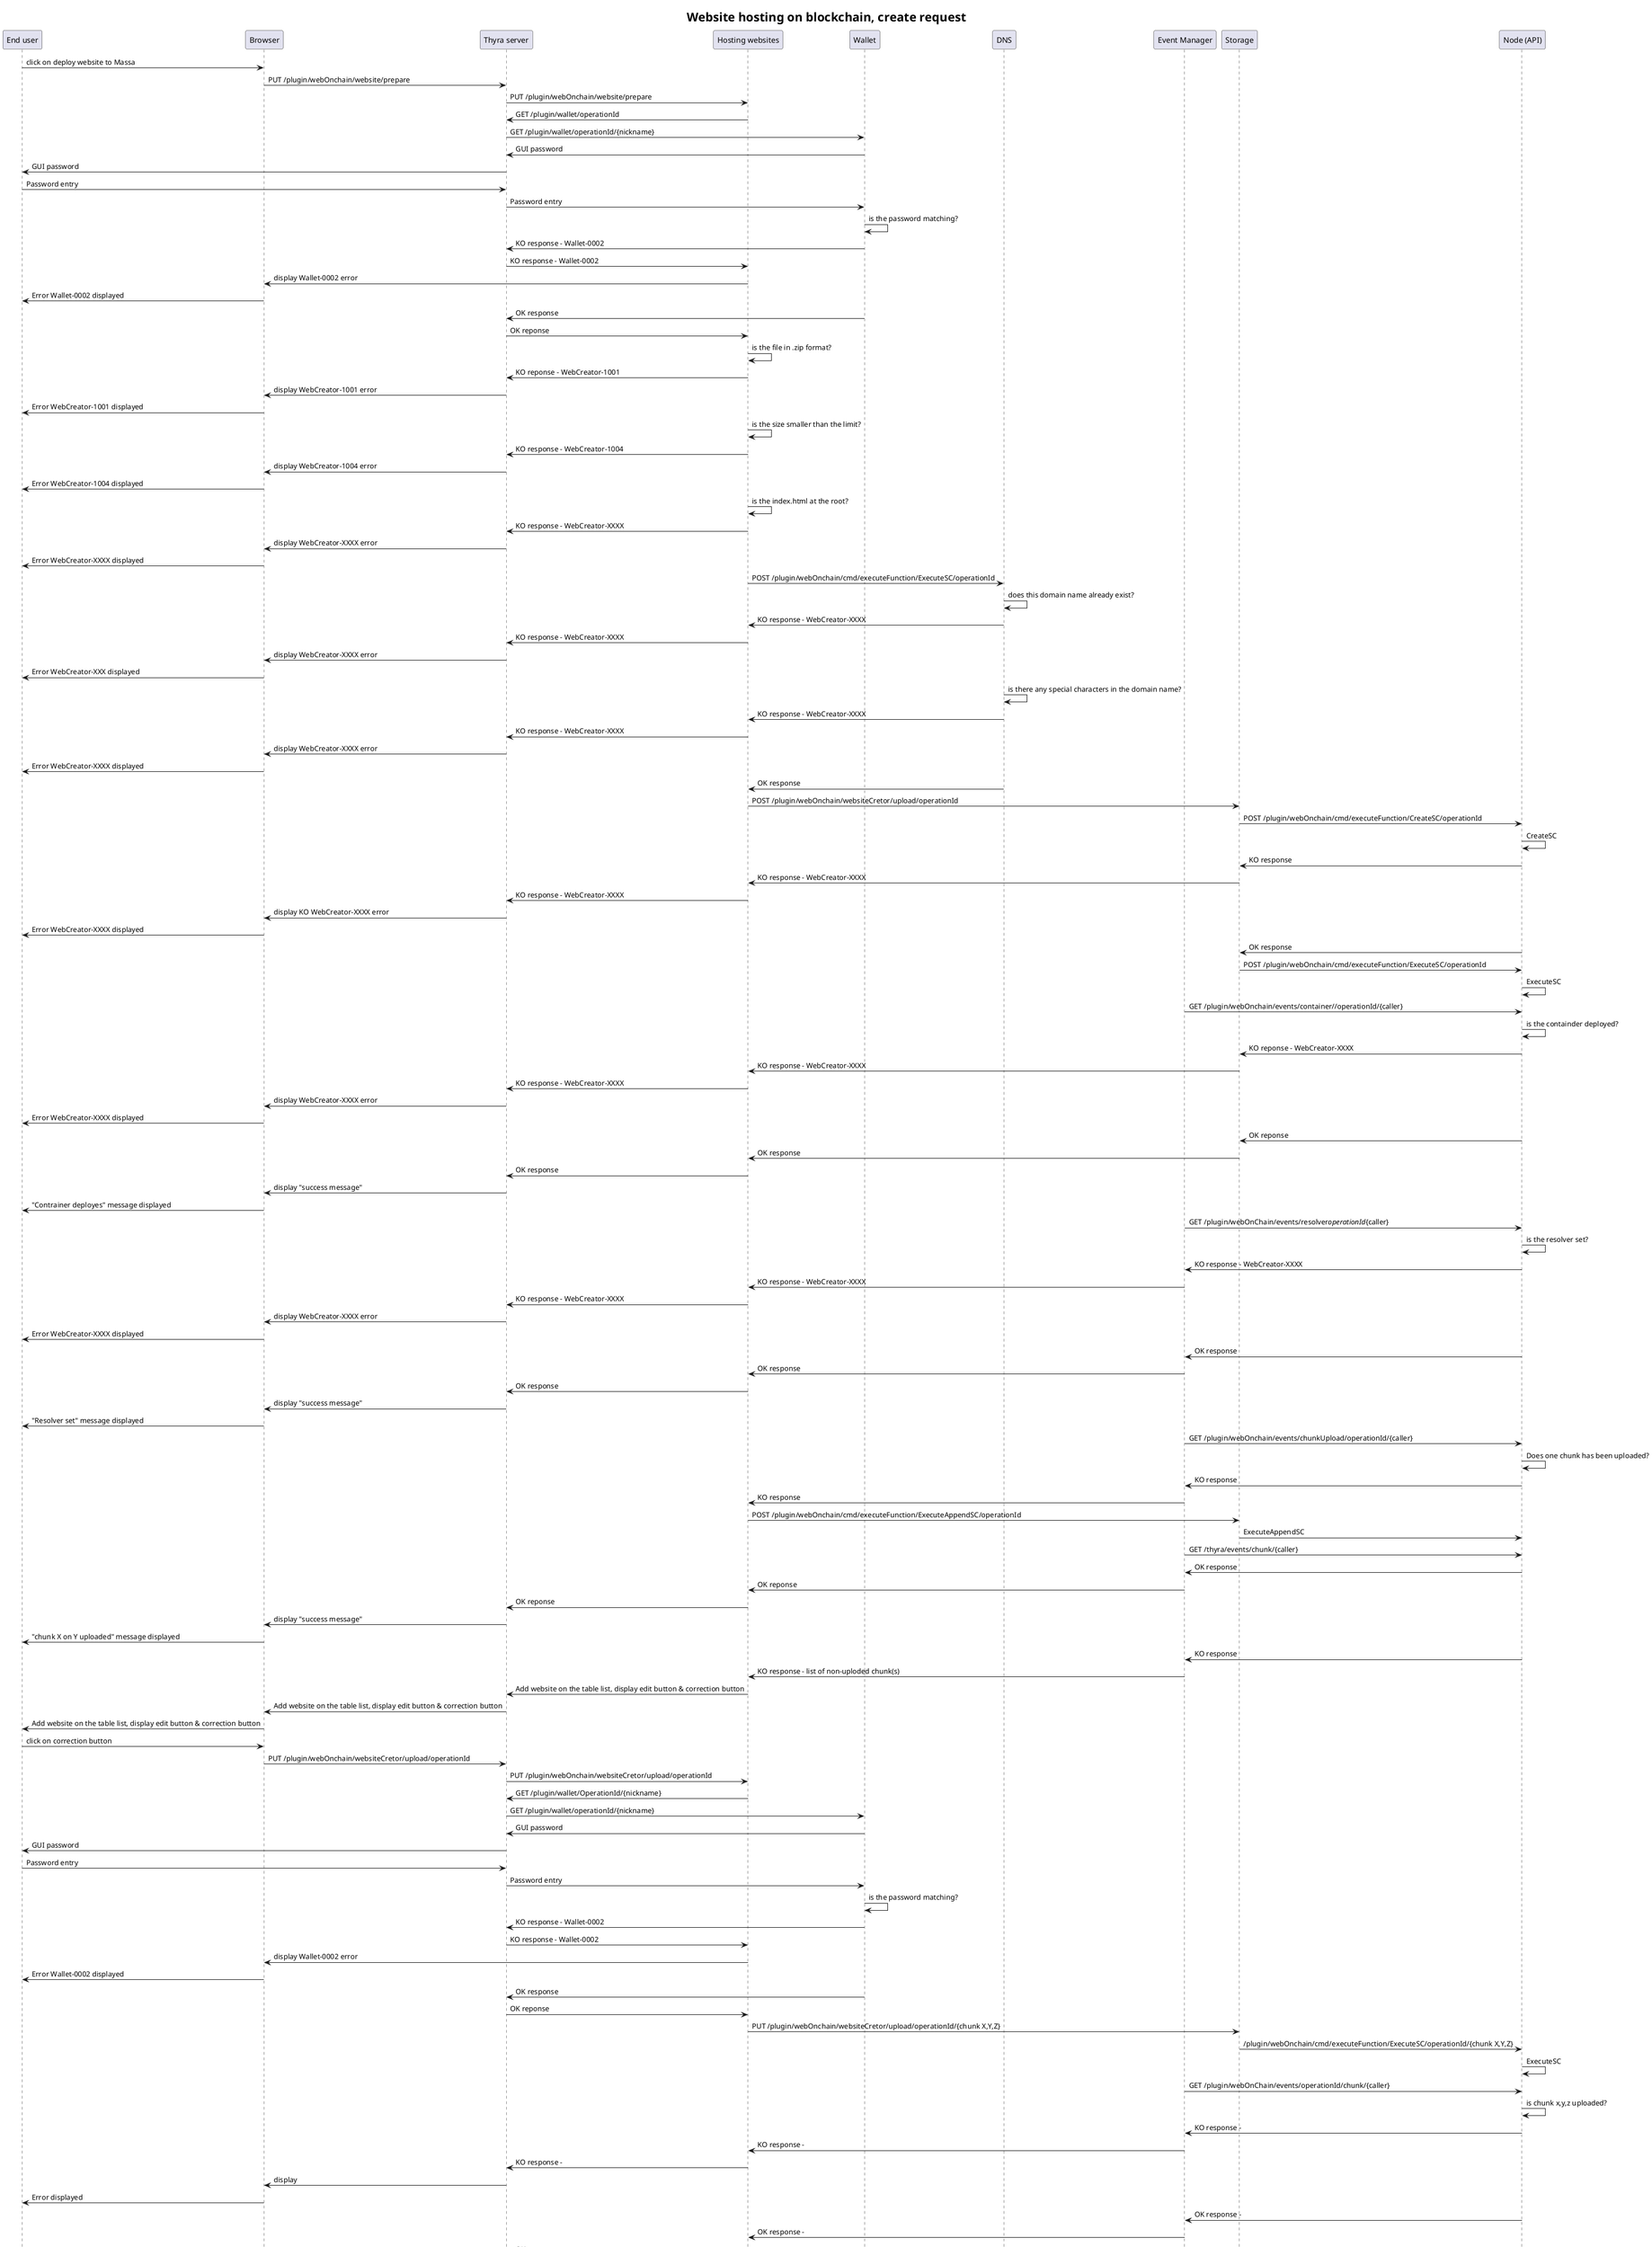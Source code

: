 @startuml Upload a website
participant "End user" as user
participant "Browser" as ui
participant "Thyra server" as thyra
participant "Hosting websites" as web
participant "Wallet" as w
participant "DNS" as dns
participant "Event Manager" as em
participant "Storage" as storage
participant "Node (API)" as node
title "= **Website hosting on blockchain, create request**"

user -> ui: click on deploy website to Massa
ui -> thyra: PUT /plugin/webOnchain/website/prepare
thyra -> web: PUT /plugin/webOnchain/website/prepare
web -> thyra: GET /plugin/wallet/operationId
thyra -> w: GET /plugin/wallet/operationId/{nickname}
w -> thyra: GUI password
thyra -> user: GUI password
user -> thyra: Password entry
thyra -> w: Password entry
w -> w: is the password matching?
w -> thyra: KO response - Wallet-0002
thyra -> web: KO response - Wallet-0002
web -> ui: display Wallet-0002 error
ui -> user: Error Wallet-0002 displayed
w -> thyra: OK response
thyra -> web: OK reponse
web -> web: is the file in .zip format?
web -> thyra: KO reponse - WebCreator-1001
thyra -> ui: display WebCreator-1001 error
ui -> user: Error WebCreator-1001 displayed
web -> web: is the size smaller than the limit?
web -> thyra: KO response - WebCreator-1004
thyra -> ui: display WebCreator-1004 error
ui -> user: Error WebCreator-1004 displayed
web -> web: is the index.html at the root?
web -> thyra: KO response - WebCreator-XXXX
thyra -> ui: display WebCreator-XXXX error
ui -> user: Error WebCreator-XXXX displayed
web -> dns: POST /plugin/webOnchain/cmd/executeFunction/ExecuteSC/operationId
dns -> dns: does this domain name already exist?
dns -> web: KO response - WebCreator-XXXX
web -> thyra: KO response - WebCreator-XXXX
thyra -> ui: display WebCreator-XXXX error
ui -> user: Error WebCreator-XXX displayed
dns -> dns: is there any special characters in the domain name?
dns -> web: KO response - WebCreator-XXXX
web-> thyra: KO response - WebCreator-XXXX
thyra -> ui: display WebCreator-XXXX error
ui-> user: Error WebCreator-XXXX displayed
dns -> web: OK response
web -> storage: POST /plugin/webOnchain/websiteCretor/upload/operationId
storage -> node: POST /plugin/webOnchain/cmd/executeFunction/CreateSC/operationId
node -> node: CreateSC
node -> storage: KO response
storage -> web: KO response - WebCreator-XXXX
web -> thyra: KO response - WebCreator-XXXX
thyra -> ui: display KO WebCreator-XXXX error 
ui -> user: Error WebCreator-XXXX displayed
node -> storage: OK response
storage -> node: POST /plugin/webOnchain/cmd/executeFunction/ExecuteSC/operationId
node -> node: ExecuteSC
em -> node: GET /plugin/webOnchain/events/container//operationId/{caller}
node -> node: is the containder deployed?
node -> storage: KO reponse - WebCreator-XXXX
storage -> web: KO response - WebCreator-XXXX
web -> thyra: KO response - WebCreator-XXXX
thyra -> ui: display WebCreator-XXXX error
ui -> user: Error WebCreator-XXXX displayed
node -> storage: OK reponse 
storage -> web: OK response
web -> thyra: OK response
thyra -> ui: display "success message"
ui -> user: "Contrainer deployes" message displayed
em -> node: GET /plugin/webOnChain/events/resolver//operationId//{caller}
node -> node: is the resolver set?
node -> em: KO response - WebCreator-XXXX
em -> web: KO response - WebCreator-XXXX
web -> thyra: KO response - WebCreator-XXXX
thyra -> ui: display WebCreator-XXXX error
ui -> user: Error WebCreator-XXXX displayed
node -> em: OK response
em -> web: OK response 
web -> thyra: OK response
thyra -> ui: display "success message"
ui -> user: "Resolver set" message displayed
em -> node: GET /plugin/webOnchain/events/chunkUpload/operationId/{caller}
node -> node: Does one chunk has been uploaded?
node -> em: KO response
em -> web: KO response
web -> storage: POST /plugin/webOnchain/cmd/executeFunction/ExecuteAppendSC/operationId
storage -> node: ExecuteAppendSC
em -> node: GET /thyra/events/chunk/{caller}
node -> em: OK response
em -> web: OK reponse
web -> thyra: OK reponse
thyra -> ui: display "success message"
ui -> user: "chunk X on Y uploaded" message displayed
node -> em: KO response 
em -> web: KO response - list of non-uploded chunk(s)
web -> thyra: Add website on the table list, display edit button & correction button
thyra -> ui: Add website on the table list, display edit button & correction button
ui -> user: Add website on the table list, display edit button & correction button

user -> ui: click on correction button
ui -> thyra: PUT /plugin/webOnchain/websiteCretor/upload/operationId
thyra -> web: PUT /plugin/webOnchain/websiteCretor/upload/operationId
web -> thyra: GET /plugin/wallet/OperationId/{nickname}
thyra -> w: GET /plugin/wallet/operationId/{nickname}
w -> thyra: GUI password
thyra -> user: GUI password
user -> thyra: Password entry
thyra -> w: Password entry
w -> w: is the password matching?
w -> thyra: KO response - Wallet-0002
thyra -> web: KO response - Wallet-0002
web -> ui: display Wallet-0002 error
ui -> user: Error Wallet-0002 displayed
w -> thyra: OK response
thyra -> web: OK reponse
web -> storage: PUT /plugin/webOnchain/websiteCretor/upload/operationId/{chunk X,Y,Z}
storage -> node: /plugin/webOnchain/cmd/executeFunction/ExecuteSC/operationId/{chunk X,Y,Z}
node -> node: ExecuteSC
em -> node: GET /plugin/webOnChain/events/operationId/chunk/{caller}
node -> node: is chunk x,y,z uploaded?
node -> em: KO response - 
em -> web: KO response -
web -> thyra: KO response -
thyra -> ui: display 
ui -> user: Error displayed
node -> em: OK response - 
em -> web: OK response - 
web -> thyra: OK response - 
thyra -> ui: display "success message"
ui -> user: upload success message displayed

@enduml